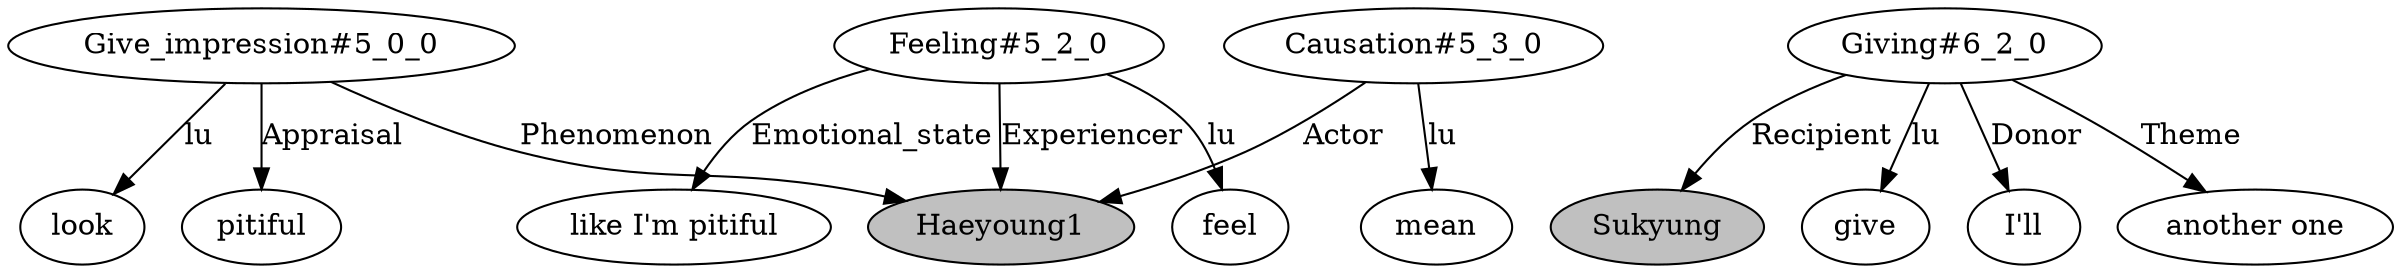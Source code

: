 // The Round Table
digraph {
	0 [label=Haeyoung1 fillcolor=gray style=filled]
	1 [label="Give_impression#5_0_0"]
	2 [label=look]
	3 [label=pitiful]
	1 -> 2 [label=lu]
	1 -> 0 [label=Phenomenon]
	1 -> 3 [label=Appraisal]
	4 [label="Feeling#5_2_0"]
	5 [label=feel]
	6 [label="like I'm pitiful"]
	4 -> 5 [label=lu]
	4 -> 0 [label=Experiencer]
	4 -> 6 [label=Emotional_state]
	7 [label="Causation#5_3_0"]
	8 [label=mean]
	7 -> 8 [label=lu]
	7 -> 0 [label=Actor]
	9 [label=Sukyung fillcolor=gray style=filled]
	10 [label="Giving#6_2_0"]
	11 [label=give]
	12 [label="I'll"]
	13 [label="another one"]
	10 -> 11 [label=lu]
	10 -> 12 [label=Donor]
	10 -> 9 [label=Recipient]
	10 -> 13 [label=Theme]
}
